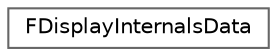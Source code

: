 digraph "Graphical Class Hierarchy"
{
 // INTERACTIVE_SVG=YES
 // LATEX_PDF_SIZE
  bgcolor="transparent";
  edge [fontname=Helvetica,fontsize=10,labelfontname=Helvetica,labelfontsize=10];
  node [fontname=Helvetica,fontsize=10,shape=box,height=0.2,width=0.4];
  rankdir="LR";
  Node0 [id="Node000000",label="FDisplayInternalsData",height=0.2,width=0.4,color="grey40", fillcolor="white", style="filled",URL="$da/d06/structFDisplayInternalsData.html",tooltip=" "];
}
